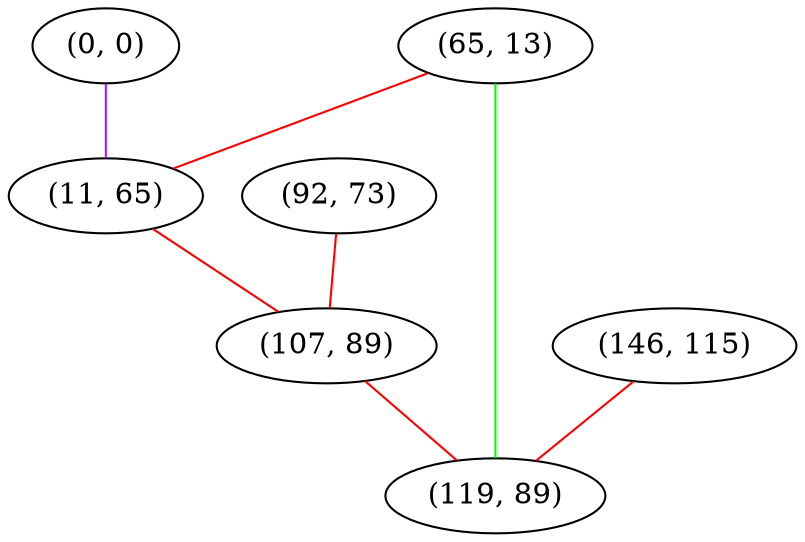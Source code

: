 graph "" {
"(0, 0)";
"(65, 13)";
"(92, 73)";
"(11, 65)";
"(146, 115)";
"(107, 89)";
"(119, 89)";
"(0, 0)" -- "(11, 65)"  [color=purple, key=0, weight=4];
"(65, 13)" -- "(11, 65)"  [color=red, key=0, weight=1];
"(65, 13)" -- "(119, 89)"  [color=green, key=0, weight=2];
"(92, 73)" -- "(107, 89)"  [color=red, key=0, weight=1];
"(11, 65)" -- "(107, 89)"  [color=red, key=0, weight=1];
"(146, 115)" -- "(119, 89)"  [color=red, key=0, weight=1];
"(107, 89)" -- "(119, 89)"  [color=red, key=0, weight=1];
}
